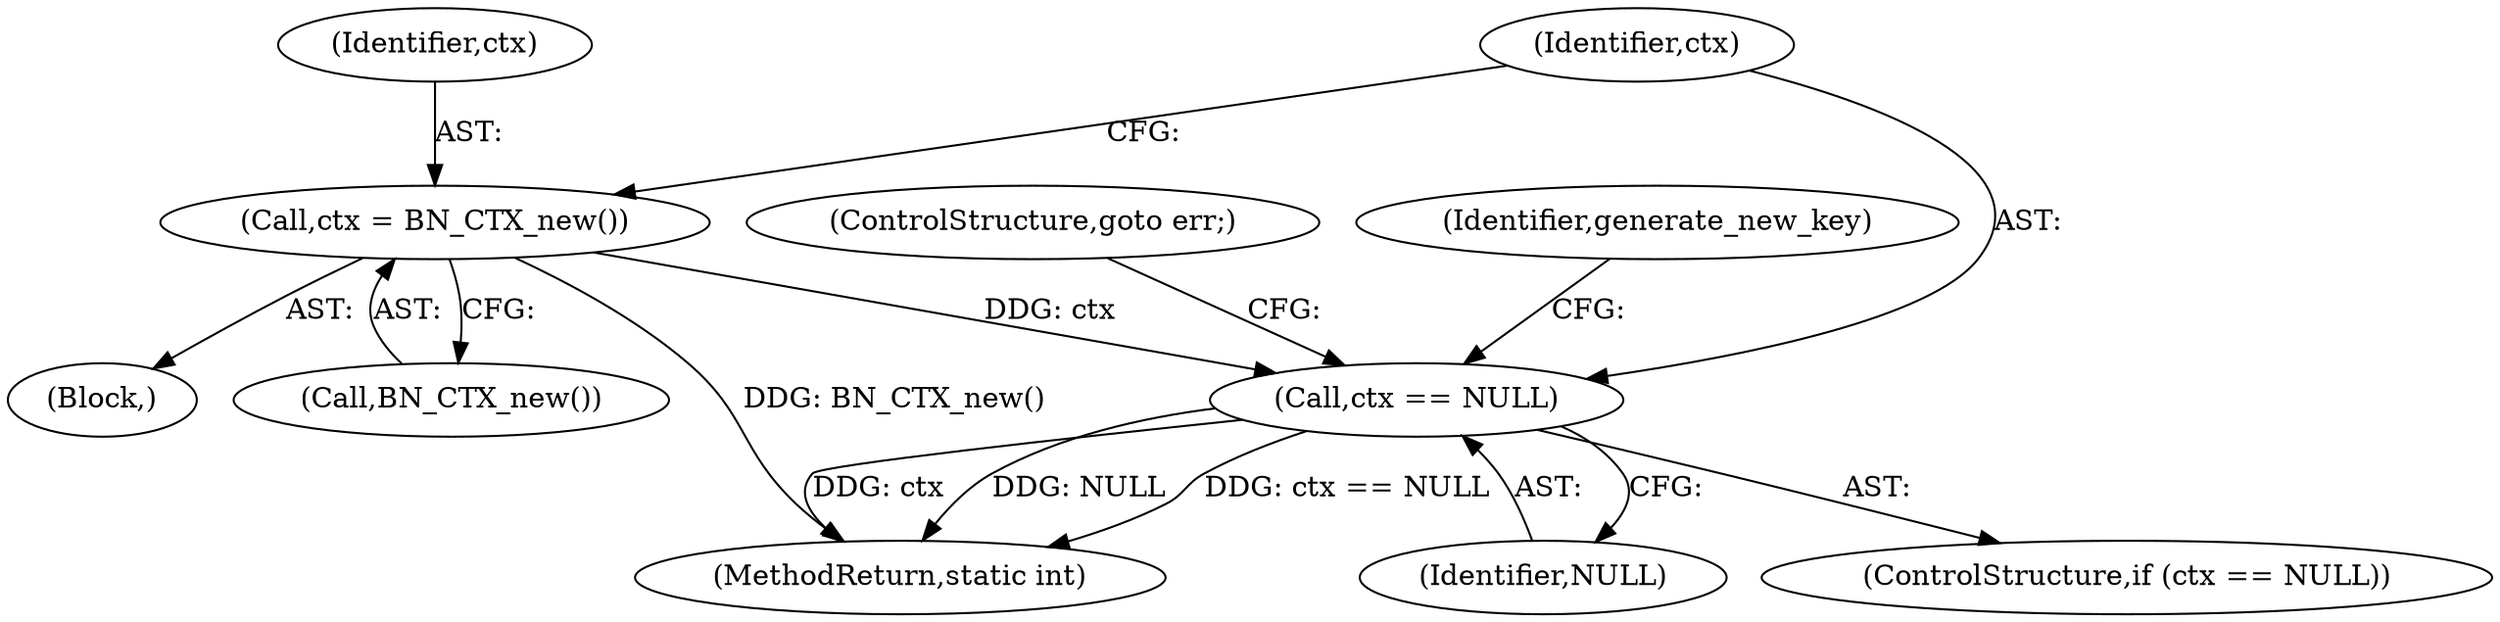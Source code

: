 digraph "0_openssl_3984ef0b72831da8b3ece4745cac4f8575b19098@pointer" {
"1000141" [label="(Call,ctx = BN_CTX_new())"];
"1000145" [label="(Call,ctx == NULL)"];
"1000150" [label="(Identifier,generate_new_key)"];
"1000152" [label="(MethodReturn,static int)"];
"1000145" [label="(Call,ctx == NULL)"];
"1000146" [label="(Identifier,ctx)"];
"1000142" [label="(Identifier,ctx)"];
"1000148" [label="(ControlStructure,goto err;)"];
"1000141" [label="(Call,ctx = BN_CTX_new())"];
"1000147" [label="(Identifier,NULL)"];
"1000102" [label="(Block,)"];
"1000143" [label="(Call,BN_CTX_new())"];
"1000144" [label="(ControlStructure,if (ctx == NULL))"];
"1000141" -> "1000102"  [label="AST: "];
"1000141" -> "1000143"  [label="CFG: "];
"1000142" -> "1000141"  [label="AST: "];
"1000143" -> "1000141"  [label="AST: "];
"1000146" -> "1000141"  [label="CFG: "];
"1000141" -> "1000152"  [label="DDG: BN_CTX_new()"];
"1000141" -> "1000145"  [label="DDG: ctx"];
"1000145" -> "1000144"  [label="AST: "];
"1000145" -> "1000147"  [label="CFG: "];
"1000146" -> "1000145"  [label="AST: "];
"1000147" -> "1000145"  [label="AST: "];
"1000148" -> "1000145"  [label="CFG: "];
"1000150" -> "1000145"  [label="CFG: "];
"1000145" -> "1000152"  [label="DDG: ctx"];
"1000145" -> "1000152"  [label="DDG: NULL"];
"1000145" -> "1000152"  [label="DDG: ctx == NULL"];
}
